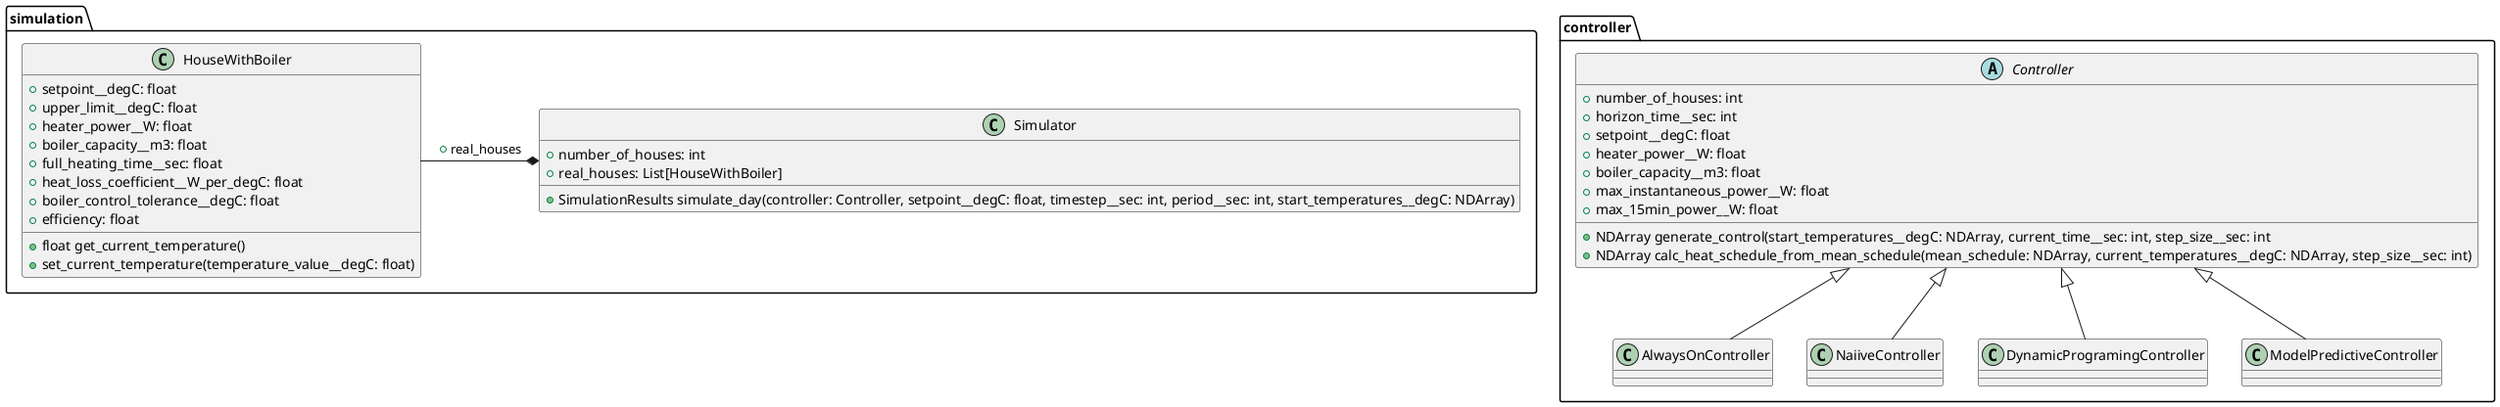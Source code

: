 ```plantuml
@startuml

package controller{
    abstract Controller{
        + number_of_houses: int
        + horizon_time__sec: int
        + setpoint__degC: float
        + heater_power__W: float
        + boiler_capacity__m3: float
        + max_instantaneous_power__W: float
        + max_15min_power__W: float
        + NDArray generate_control(start_temperatures__degC: NDArray, current_time__sec: int, step_size__sec: int
        + NDArray calc_heat_schedule_from_mean_schedule(mean_schedule: NDArray, current_temperatures__degC: NDArray, step_size__sec: int)
    }

    class AlwaysOnController
    class NaiiveController
    class DynamicProgramingController
    class ModelPredictiveController

    Controller <|-- AlwaysOnController
    Controller <|-- NaiiveController
    Controller <|-- DynamicProgramingController
    Controller <|-- ModelPredictiveController
}

package simulation{
    class HouseWithBoiler{
         + setpoint__degC: float
         + upper_limit__degC: float
         + heater_power__W: float
         + boiler_capacity__m3: float
         + full_heating_time__sec: float
         + heat_loss_coefficient__W_per_degC: float
         + boiler_control_tolerance__degC: float
         + efficiency: float
         + float get_current_temperature()
         + set_current_temperature(temperature_value__degC: float)
    }

    class Simulator{
        + number_of_houses: int
        + real_houses: List[HouseWithBoiler]
        + SimulationResults simulate_day(controller: Controller, setpoint__degC: float, timestep__sec: int, period__sec: int, start_temperatures__degC: NDArray)
    }

    Simulator *-l- HouseWithBoiler : +real_houses

}

@enduml
```